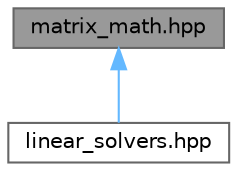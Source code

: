 digraph "matrix_math.hpp"
{
 // LATEX_PDF_SIZE
  bgcolor="transparent";
  edge [fontname=Helvetica,fontsize=10,labelfontname=Helvetica,labelfontsize=10];
  node [fontname=Helvetica,fontsize=10,shape=box,height=0.2,width=0.4];
  Node1 [id="Node000001",label="matrix_math.hpp",height=0.2,width=0.4,color="gray40", fillcolor="grey60", style="filled", fontcolor="black",tooltip="Linear algebra and matrix mathematics library."];
  Node1 -> Node2 [id="edge1_Node000001_Node000002",dir="back",color="steelblue1",style="solid",tooltip=" "];
  Node2 [id="Node000002",label="linear_solvers.hpp",height=0.2,width=0.4,color="grey40", fillcolor="white", style="filled",URL="$linear__solvers_8hpp.html",tooltip="Linear system solvers implementation."];
}
